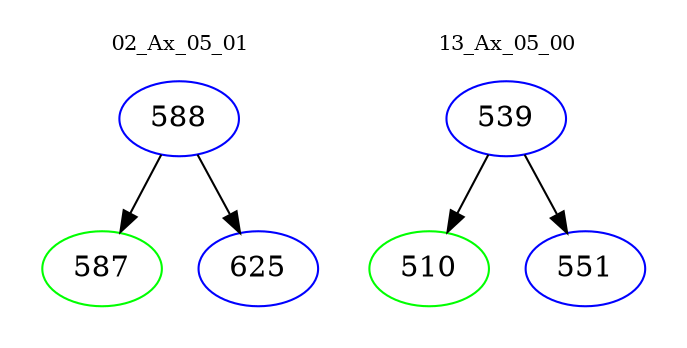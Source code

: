 digraph{
subgraph cluster_0 {
color = white
label = "02_Ax_05_01";
fontsize=10;
T0_588 [label="588", color="blue"]
T0_588 -> T0_587 [color="black"]
T0_587 [label="587", color="green"]
T0_588 -> T0_625 [color="black"]
T0_625 [label="625", color="blue"]
}
subgraph cluster_1 {
color = white
label = "13_Ax_05_00";
fontsize=10;
T1_539 [label="539", color="blue"]
T1_539 -> T1_510 [color="black"]
T1_510 [label="510", color="green"]
T1_539 -> T1_551 [color="black"]
T1_551 [label="551", color="blue"]
}
}
